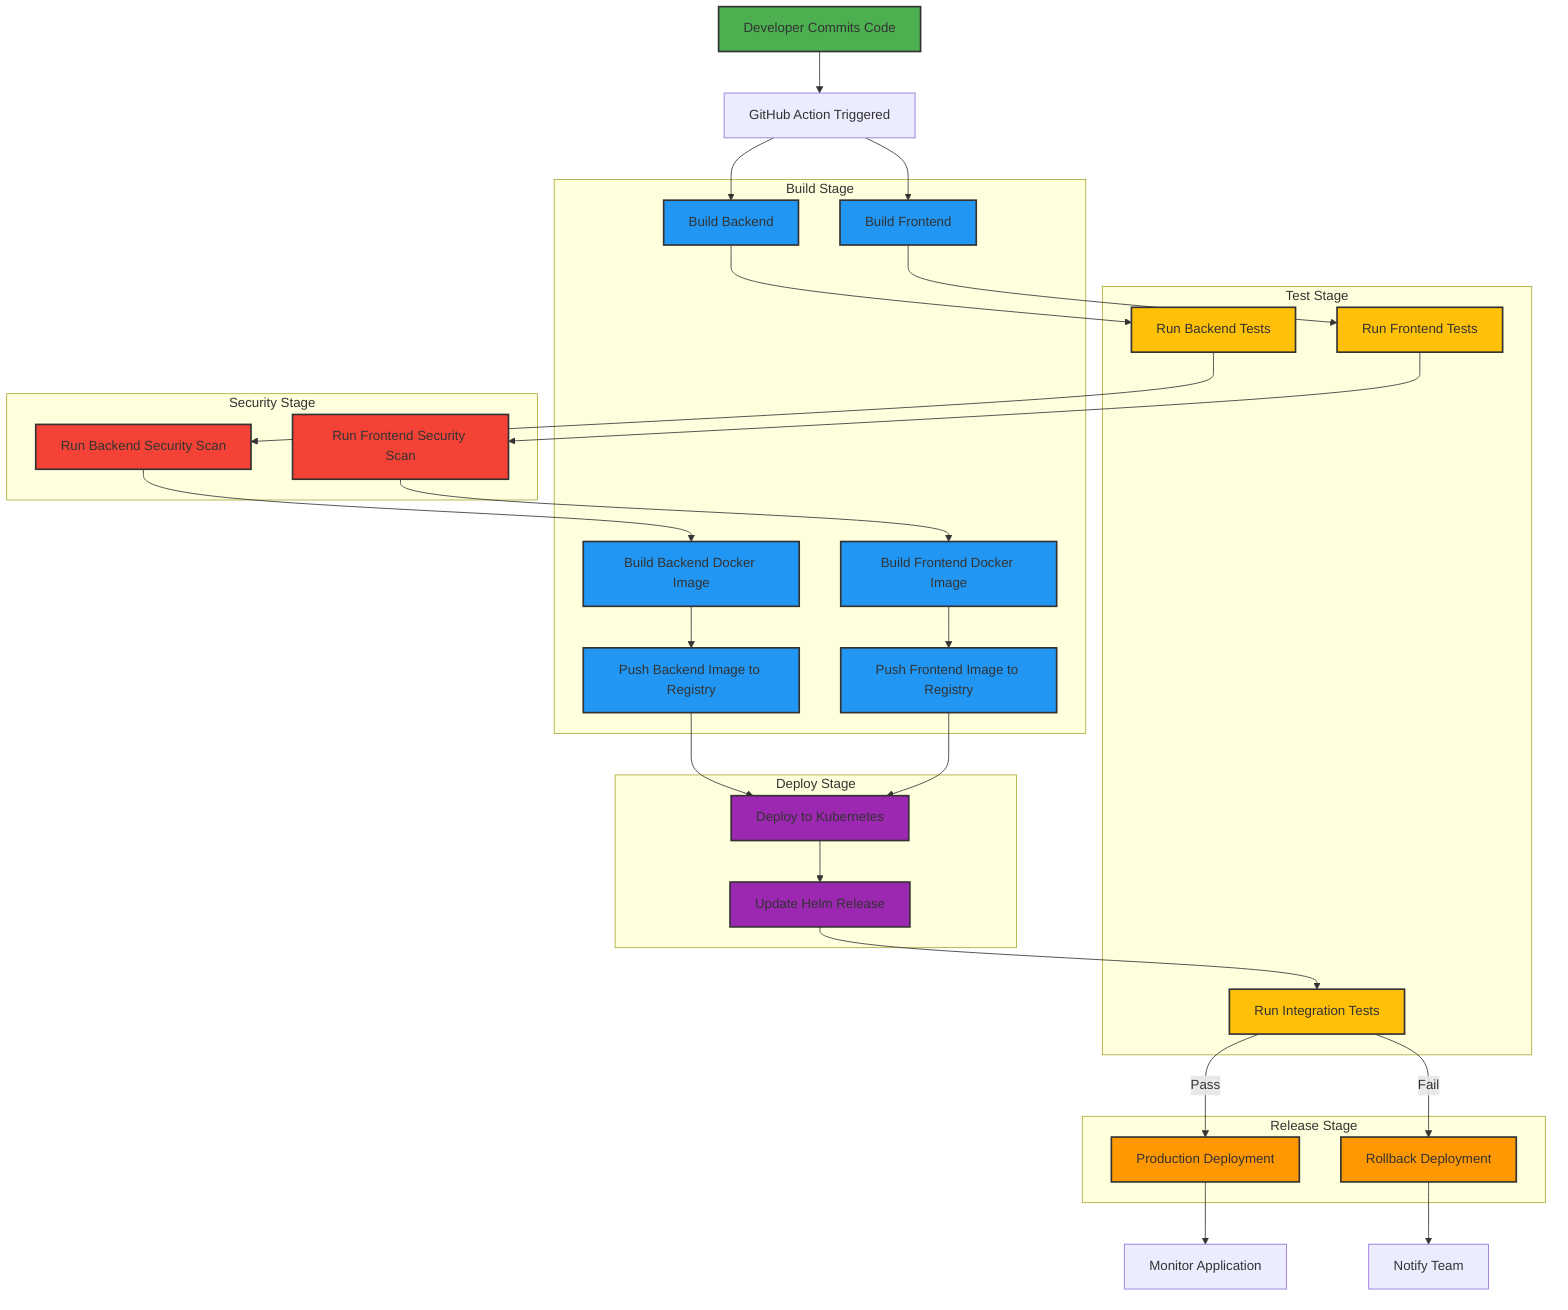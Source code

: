 graph TD
    classDef code fill:#4CAF50,stroke:#333,stroke-width:2px;
    classDef build fill:#2196F3,stroke:#333,stroke-width:2px;
    classDef test fill:#FFC107,stroke:#333,stroke-width:2px;
    classDef security fill:#F44336,stroke:#333,stroke-width:2px;
    classDef deploy fill:#9C27B0,stroke:#333,stroke-width:2px;
    classDef release fill:#FF9800,stroke:#333,stroke-width:2px;
    
    A[Developer Commits Code]:::code --> B[GitHub Action Triggered]
    
    B --> C[Build Backend]:::build
    B --> D[Build Frontend]:::build
    
    C --> E[Run Backend Tests]:::test
    D --> F[Run Frontend Tests]:::test
    
    E --> G[Run Backend Security Scan]:::security
    F --> H[Run Frontend Security Scan]:::security
    
    G --> I[Build Backend Docker Image]:::build
    H --> J[Build Frontend Docker Image]:::build
    
    I --> K[Push Backend Image to Registry]:::build
    J --> L[Push Frontend Image to Registry]:::build
    
    K --> M[Deploy to Kubernetes]:::deploy
    L --> M
    
    M --> N[Update Helm Release]:::deploy
    
    N --> O[Run Integration Tests]:::test
    
    O -->|Pass| P[Production Deployment]:::release
    O -->|Fail| Q[Rollback Deployment]:::release
    
    P --> R[Monitor Application]
    Q --> S[Notify Team]
    
    subgraph Build Stage
    C
    D
    I
    J
    K
    L
    end
    
    subgraph Test Stage
    E
    F
    O
    end
    
    subgraph Security Stage
    G
    H
    end
    
    subgraph Deploy Stage
    M
    N
    end
    
    subgraph Release Stage
    P
    Q
    end